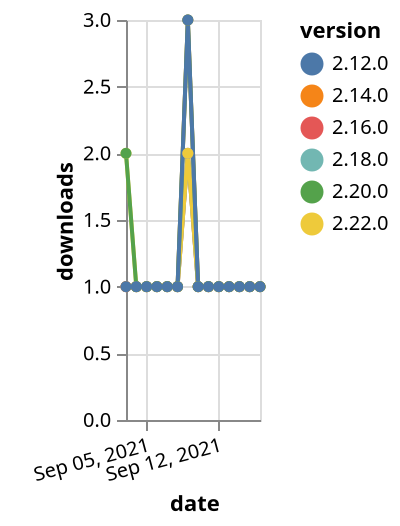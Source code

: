 {"$schema": "https://vega.github.io/schema/vega-lite/v5.json", "description": "A simple bar chart with embedded data.", "data": {"values": [{"date": "2021-09-03", "total": 178, "delta": 1, "version": "2.16.0"}, {"date": "2021-09-04", "total": 179, "delta": 1, "version": "2.16.0"}, {"date": "2021-09-05", "total": 180, "delta": 1, "version": "2.16.0"}, {"date": "2021-09-06", "total": 181, "delta": 1, "version": "2.16.0"}, {"date": "2021-09-07", "total": 182, "delta": 1, "version": "2.16.0"}, {"date": "2021-09-08", "total": 183, "delta": 1, "version": "2.16.0"}, {"date": "2021-09-09", "total": 185, "delta": 2, "version": "2.16.0"}, {"date": "2021-09-10", "total": 186, "delta": 1, "version": "2.16.0"}, {"date": "2021-09-11", "total": 187, "delta": 1, "version": "2.16.0"}, {"date": "2021-09-12", "total": 188, "delta": 1, "version": "2.16.0"}, {"date": "2021-09-13", "total": 189, "delta": 1, "version": "2.16.0"}, {"date": "2021-09-14", "total": 190, "delta": 1, "version": "2.16.0"}, {"date": "2021-09-15", "total": 191, "delta": 1, "version": "2.16.0"}, {"date": "2021-09-16", "total": 192, "delta": 1, "version": "2.16.0"}, {"date": "2021-09-03", "total": 151, "delta": 1, "version": "2.18.0"}, {"date": "2021-09-04", "total": 152, "delta": 1, "version": "2.18.0"}, {"date": "2021-09-05", "total": 153, "delta": 1, "version": "2.18.0"}, {"date": "2021-09-06", "total": 154, "delta": 1, "version": "2.18.0"}, {"date": "2021-09-07", "total": 155, "delta": 1, "version": "2.18.0"}, {"date": "2021-09-08", "total": 156, "delta": 1, "version": "2.18.0"}, {"date": "2021-09-09", "total": 158, "delta": 2, "version": "2.18.0"}, {"date": "2021-09-10", "total": 159, "delta": 1, "version": "2.18.0"}, {"date": "2021-09-11", "total": 160, "delta": 1, "version": "2.18.0"}, {"date": "2021-09-12", "total": 161, "delta": 1, "version": "2.18.0"}, {"date": "2021-09-13", "total": 162, "delta": 1, "version": "2.18.0"}, {"date": "2021-09-14", "total": 163, "delta": 1, "version": "2.18.0"}, {"date": "2021-09-15", "total": 164, "delta": 1, "version": "2.18.0"}, {"date": "2021-09-16", "total": 165, "delta": 1, "version": "2.18.0"}, {"date": "2021-09-03", "total": 312, "delta": 1, "version": "2.14.0"}, {"date": "2021-09-04", "total": 313, "delta": 1, "version": "2.14.0"}, {"date": "2021-09-05", "total": 314, "delta": 1, "version": "2.14.0"}, {"date": "2021-09-06", "total": 315, "delta": 1, "version": "2.14.0"}, {"date": "2021-09-07", "total": 316, "delta": 1, "version": "2.14.0"}, {"date": "2021-09-08", "total": 317, "delta": 1, "version": "2.14.0"}, {"date": "2021-09-09", "total": 320, "delta": 3, "version": "2.14.0"}, {"date": "2021-09-10", "total": 321, "delta": 1, "version": "2.14.0"}, {"date": "2021-09-11", "total": 322, "delta": 1, "version": "2.14.0"}, {"date": "2021-09-12", "total": 323, "delta": 1, "version": "2.14.0"}, {"date": "2021-09-13", "total": 324, "delta": 1, "version": "2.14.0"}, {"date": "2021-09-14", "total": 325, "delta": 1, "version": "2.14.0"}, {"date": "2021-09-15", "total": 326, "delta": 1, "version": "2.14.0"}, {"date": "2021-09-16", "total": 327, "delta": 1, "version": "2.14.0"}, {"date": "2021-09-03", "total": 120, "delta": 2, "version": "2.22.0"}, {"date": "2021-09-04", "total": 121, "delta": 1, "version": "2.22.0"}, {"date": "2021-09-05", "total": 122, "delta": 1, "version": "2.22.0"}, {"date": "2021-09-06", "total": 123, "delta": 1, "version": "2.22.0"}, {"date": "2021-09-07", "total": 124, "delta": 1, "version": "2.22.0"}, {"date": "2021-09-08", "total": 125, "delta": 1, "version": "2.22.0"}, {"date": "2021-09-09", "total": 127, "delta": 2, "version": "2.22.0"}, {"date": "2021-09-10", "total": 128, "delta": 1, "version": "2.22.0"}, {"date": "2021-09-11", "total": 129, "delta": 1, "version": "2.22.0"}, {"date": "2021-09-12", "total": 130, "delta": 1, "version": "2.22.0"}, {"date": "2021-09-13", "total": 131, "delta": 1, "version": "2.22.0"}, {"date": "2021-09-14", "total": 132, "delta": 1, "version": "2.22.0"}, {"date": "2021-09-15", "total": 133, "delta": 1, "version": "2.22.0"}, {"date": "2021-09-16", "total": 134, "delta": 1, "version": "2.22.0"}, {"date": "2021-09-03", "total": 182, "delta": 2, "version": "2.20.0"}, {"date": "2021-09-04", "total": 183, "delta": 1, "version": "2.20.0"}, {"date": "2021-09-05", "total": 184, "delta": 1, "version": "2.20.0"}, {"date": "2021-09-06", "total": 185, "delta": 1, "version": "2.20.0"}, {"date": "2021-09-07", "total": 186, "delta": 1, "version": "2.20.0"}, {"date": "2021-09-08", "total": 187, "delta": 1, "version": "2.20.0"}, {"date": "2021-09-09", "total": 190, "delta": 3, "version": "2.20.0"}, {"date": "2021-09-10", "total": 191, "delta": 1, "version": "2.20.0"}, {"date": "2021-09-11", "total": 192, "delta": 1, "version": "2.20.0"}, {"date": "2021-09-12", "total": 193, "delta": 1, "version": "2.20.0"}, {"date": "2021-09-13", "total": 194, "delta": 1, "version": "2.20.0"}, {"date": "2021-09-14", "total": 195, "delta": 1, "version": "2.20.0"}, {"date": "2021-09-15", "total": 196, "delta": 1, "version": "2.20.0"}, {"date": "2021-09-16", "total": 197, "delta": 1, "version": "2.20.0"}, {"date": "2021-09-03", "total": 378, "delta": 1, "version": "2.12.0"}, {"date": "2021-09-04", "total": 379, "delta": 1, "version": "2.12.0"}, {"date": "2021-09-05", "total": 380, "delta": 1, "version": "2.12.0"}, {"date": "2021-09-06", "total": 381, "delta": 1, "version": "2.12.0"}, {"date": "2021-09-07", "total": 382, "delta": 1, "version": "2.12.0"}, {"date": "2021-09-08", "total": 383, "delta": 1, "version": "2.12.0"}, {"date": "2021-09-09", "total": 386, "delta": 3, "version": "2.12.0"}, {"date": "2021-09-10", "total": 387, "delta": 1, "version": "2.12.0"}, {"date": "2021-09-11", "total": 388, "delta": 1, "version": "2.12.0"}, {"date": "2021-09-12", "total": 389, "delta": 1, "version": "2.12.0"}, {"date": "2021-09-13", "total": 390, "delta": 1, "version": "2.12.0"}, {"date": "2021-09-14", "total": 391, "delta": 1, "version": "2.12.0"}, {"date": "2021-09-15", "total": 392, "delta": 1, "version": "2.12.0"}, {"date": "2021-09-16", "total": 393, "delta": 1, "version": "2.12.0"}]}, "width": "container", "mark": {"type": "line", "point": {"filled": true}}, "encoding": {"x": {"field": "date", "type": "temporal", "timeUnit": "yearmonthdate", "title": "date", "axis": {"labelAngle": -15}}, "y": {"field": "delta", "type": "quantitative", "title": "downloads"}, "color": {"field": "version", "type": "nominal"}, "tooltip": {"field": "delta"}}}